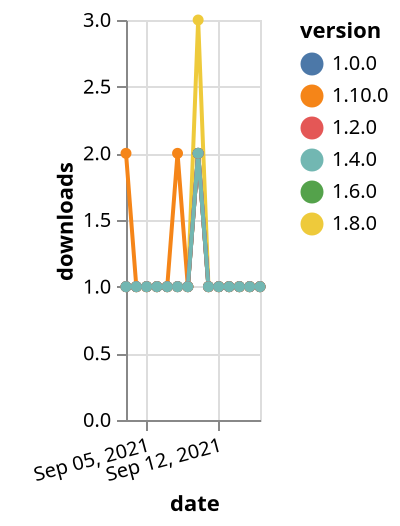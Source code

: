 {"$schema": "https://vega.github.io/schema/vega-lite/v5.json", "description": "A simple bar chart with embedded data.", "data": {"values": [{"date": "2021-09-03", "total": 171, "delta": 1, "version": "1.6.0"}, {"date": "2021-09-04", "total": 172, "delta": 1, "version": "1.6.0"}, {"date": "2021-09-05", "total": 173, "delta": 1, "version": "1.6.0"}, {"date": "2021-09-06", "total": 174, "delta": 1, "version": "1.6.0"}, {"date": "2021-09-07", "total": 175, "delta": 1, "version": "1.6.0"}, {"date": "2021-09-08", "total": 176, "delta": 1, "version": "1.6.0"}, {"date": "2021-09-09", "total": 177, "delta": 1, "version": "1.6.0"}, {"date": "2021-09-10", "total": 179, "delta": 2, "version": "1.6.0"}, {"date": "2021-09-11", "total": 180, "delta": 1, "version": "1.6.0"}, {"date": "2021-09-12", "total": 181, "delta": 1, "version": "1.6.0"}, {"date": "2021-09-13", "total": 182, "delta": 1, "version": "1.6.0"}, {"date": "2021-09-14", "total": 183, "delta": 1, "version": "1.6.0"}, {"date": "2021-09-15", "total": 184, "delta": 1, "version": "1.6.0"}, {"date": "2021-09-16", "total": 185, "delta": 1, "version": "1.6.0"}, {"date": "2021-09-03", "total": 194, "delta": 1, "version": "1.8.0"}, {"date": "2021-09-04", "total": 195, "delta": 1, "version": "1.8.0"}, {"date": "2021-09-05", "total": 196, "delta": 1, "version": "1.8.0"}, {"date": "2021-09-06", "total": 197, "delta": 1, "version": "1.8.0"}, {"date": "2021-09-07", "total": 198, "delta": 1, "version": "1.8.0"}, {"date": "2021-09-08", "total": 199, "delta": 1, "version": "1.8.0"}, {"date": "2021-09-09", "total": 200, "delta": 1, "version": "1.8.0"}, {"date": "2021-09-10", "total": 203, "delta": 3, "version": "1.8.0"}, {"date": "2021-09-11", "total": 204, "delta": 1, "version": "1.8.0"}, {"date": "2021-09-12", "total": 205, "delta": 1, "version": "1.8.0"}, {"date": "2021-09-13", "total": 206, "delta": 1, "version": "1.8.0"}, {"date": "2021-09-14", "total": 207, "delta": 1, "version": "1.8.0"}, {"date": "2021-09-15", "total": 208, "delta": 1, "version": "1.8.0"}, {"date": "2021-09-16", "total": 209, "delta": 1, "version": "1.8.0"}, {"date": "2021-09-03", "total": 124, "delta": 2, "version": "1.10.0"}, {"date": "2021-09-04", "total": 125, "delta": 1, "version": "1.10.0"}, {"date": "2021-09-05", "total": 126, "delta": 1, "version": "1.10.0"}, {"date": "2021-09-06", "total": 127, "delta": 1, "version": "1.10.0"}, {"date": "2021-09-07", "total": 128, "delta": 1, "version": "1.10.0"}, {"date": "2021-09-08", "total": 130, "delta": 2, "version": "1.10.0"}, {"date": "2021-09-09", "total": 131, "delta": 1, "version": "1.10.0"}, {"date": "2021-09-10", "total": 133, "delta": 2, "version": "1.10.0"}, {"date": "2021-09-11", "total": 134, "delta": 1, "version": "1.10.0"}, {"date": "2021-09-12", "total": 135, "delta": 1, "version": "1.10.0"}, {"date": "2021-09-13", "total": 136, "delta": 1, "version": "1.10.0"}, {"date": "2021-09-14", "total": 137, "delta": 1, "version": "1.10.0"}, {"date": "2021-09-15", "total": 138, "delta": 1, "version": "1.10.0"}, {"date": "2021-09-16", "total": 139, "delta": 1, "version": "1.10.0"}, {"date": "2021-09-03", "total": 235, "delta": 1, "version": "1.0.0"}, {"date": "2021-09-04", "total": 236, "delta": 1, "version": "1.0.0"}, {"date": "2021-09-05", "total": 237, "delta": 1, "version": "1.0.0"}, {"date": "2021-09-06", "total": 238, "delta": 1, "version": "1.0.0"}, {"date": "2021-09-07", "total": 239, "delta": 1, "version": "1.0.0"}, {"date": "2021-09-08", "total": 240, "delta": 1, "version": "1.0.0"}, {"date": "2021-09-09", "total": 241, "delta": 1, "version": "1.0.0"}, {"date": "2021-09-10", "total": 243, "delta": 2, "version": "1.0.0"}, {"date": "2021-09-11", "total": 244, "delta": 1, "version": "1.0.0"}, {"date": "2021-09-12", "total": 245, "delta": 1, "version": "1.0.0"}, {"date": "2021-09-13", "total": 246, "delta": 1, "version": "1.0.0"}, {"date": "2021-09-14", "total": 247, "delta": 1, "version": "1.0.0"}, {"date": "2021-09-15", "total": 248, "delta": 1, "version": "1.0.0"}, {"date": "2021-09-16", "total": 249, "delta": 1, "version": "1.0.0"}, {"date": "2021-09-03", "total": 193, "delta": 1, "version": "1.2.0"}, {"date": "2021-09-04", "total": 194, "delta": 1, "version": "1.2.0"}, {"date": "2021-09-05", "total": 195, "delta": 1, "version": "1.2.0"}, {"date": "2021-09-06", "total": 196, "delta": 1, "version": "1.2.0"}, {"date": "2021-09-07", "total": 197, "delta": 1, "version": "1.2.0"}, {"date": "2021-09-08", "total": 198, "delta": 1, "version": "1.2.0"}, {"date": "2021-09-09", "total": 199, "delta": 1, "version": "1.2.0"}, {"date": "2021-09-10", "total": 201, "delta": 2, "version": "1.2.0"}, {"date": "2021-09-11", "total": 202, "delta": 1, "version": "1.2.0"}, {"date": "2021-09-12", "total": 203, "delta": 1, "version": "1.2.0"}, {"date": "2021-09-13", "total": 204, "delta": 1, "version": "1.2.0"}, {"date": "2021-09-14", "total": 205, "delta": 1, "version": "1.2.0"}, {"date": "2021-09-15", "total": 206, "delta": 1, "version": "1.2.0"}, {"date": "2021-09-16", "total": 207, "delta": 1, "version": "1.2.0"}, {"date": "2021-09-03", "total": 181, "delta": 1, "version": "1.4.0"}, {"date": "2021-09-04", "total": 182, "delta": 1, "version": "1.4.0"}, {"date": "2021-09-05", "total": 183, "delta": 1, "version": "1.4.0"}, {"date": "2021-09-06", "total": 184, "delta": 1, "version": "1.4.0"}, {"date": "2021-09-07", "total": 185, "delta": 1, "version": "1.4.0"}, {"date": "2021-09-08", "total": 186, "delta": 1, "version": "1.4.0"}, {"date": "2021-09-09", "total": 187, "delta": 1, "version": "1.4.0"}, {"date": "2021-09-10", "total": 189, "delta": 2, "version": "1.4.0"}, {"date": "2021-09-11", "total": 190, "delta": 1, "version": "1.4.0"}, {"date": "2021-09-12", "total": 191, "delta": 1, "version": "1.4.0"}, {"date": "2021-09-13", "total": 192, "delta": 1, "version": "1.4.0"}, {"date": "2021-09-14", "total": 193, "delta": 1, "version": "1.4.0"}, {"date": "2021-09-15", "total": 194, "delta": 1, "version": "1.4.0"}, {"date": "2021-09-16", "total": 195, "delta": 1, "version": "1.4.0"}]}, "width": "container", "mark": {"type": "line", "point": {"filled": true}}, "encoding": {"x": {"field": "date", "type": "temporal", "timeUnit": "yearmonthdate", "title": "date", "axis": {"labelAngle": -15}}, "y": {"field": "delta", "type": "quantitative", "title": "downloads"}, "color": {"field": "version", "type": "nominal"}, "tooltip": {"field": "delta"}}}